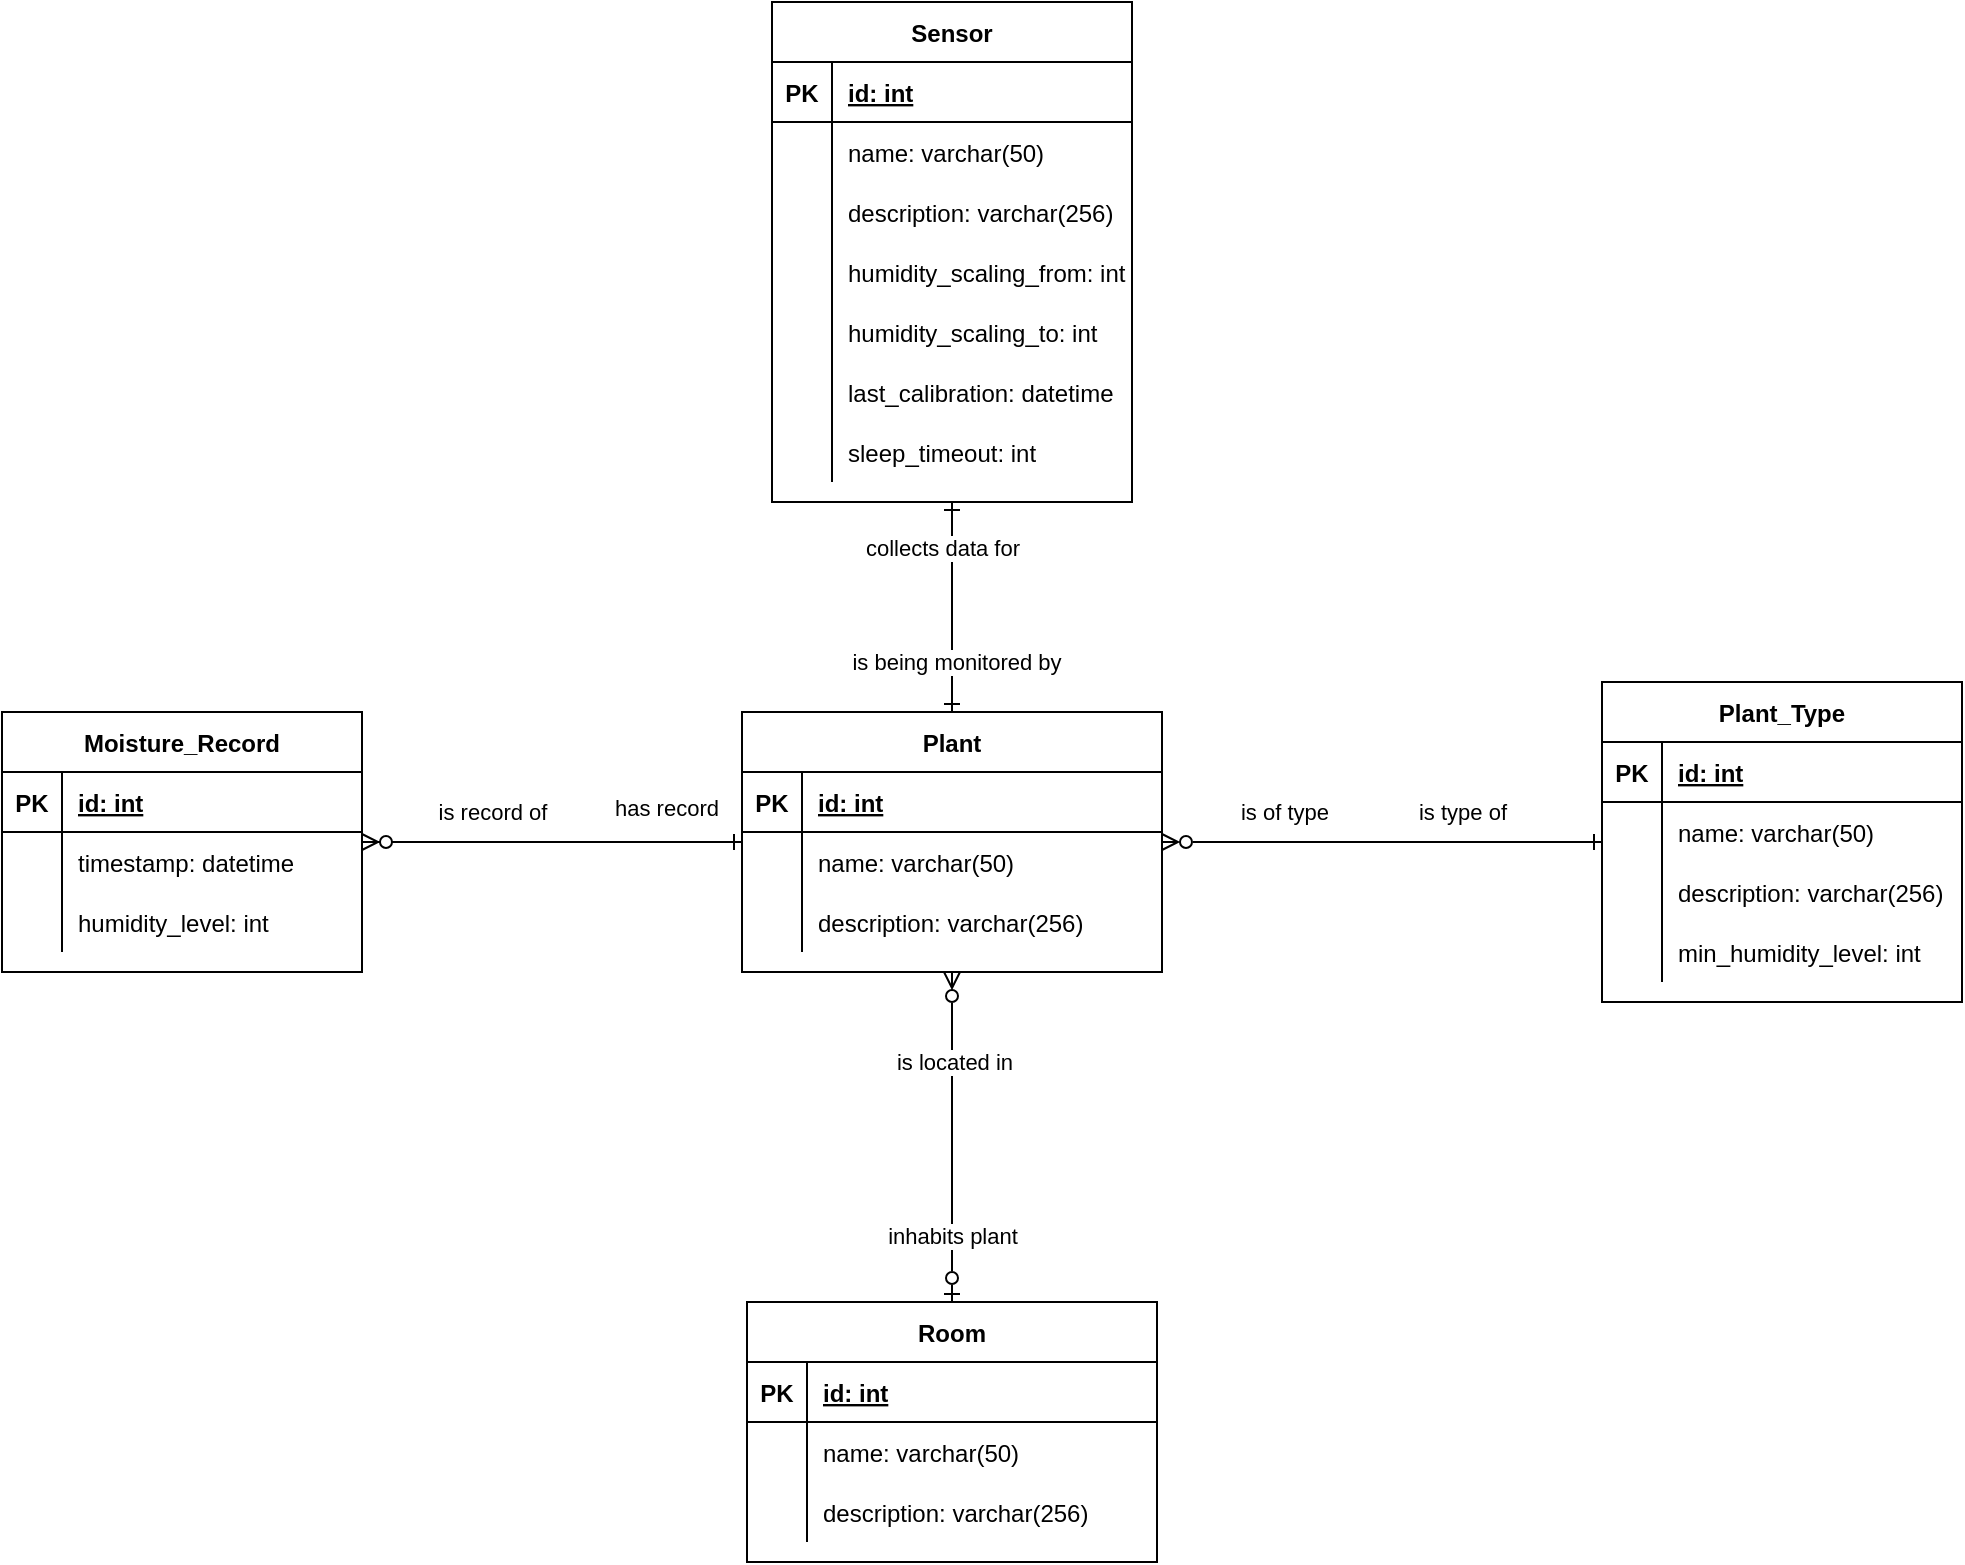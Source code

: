 <mxfile version="20.4.1" type="device"><diagram id="8JUjQ27UX3fHHEZGPux3" name="Page-1"><mxGraphModel dx="1960" dy="1634" grid="1" gridSize="10" guides="1" tooltips="1" connect="1" arrows="1" fold="1" page="1" pageScale="1" pageWidth="850" pageHeight="1100" math="0" shadow="0"><root><mxCell id="0"/><mxCell id="1" parent="0"/><mxCell id="e16K0OR7QeVZCTqCCPqw-104" value="" style="endArrow=ERzeroToMany;html=1;rounded=0;startArrow=ERzeroToOne;startFill=0;endFill=0;" parent="1" target="e16K0OR7QeVZCTqCCPqw-46" edge="1"><mxGeometry width="50" height="50" relative="1" as="geometry"><mxPoint x="-195" y="410" as="sourcePoint"/><mxPoint x="-60" y="280" as="targetPoint"/></mxGeometry></mxCell><mxCell id="e16K0OR7QeVZCTqCCPqw-105" value="inhabits plant" style="edgeLabel;html=1;align=center;verticalAlign=middle;resizable=0;points=[];" parent="e16K0OR7QeVZCTqCCPqw-104" vertex="1" connectable="0"><mxGeometry x="-0.603" relative="1" as="geometry"><mxPoint as="offset"/></mxGeometry></mxCell><mxCell id="KPzwg7a5obErmXwJ9hLE-4" value="is located in" style="edgeLabel;html=1;align=center;verticalAlign=middle;resizable=0;points=[];" parent="e16K0OR7QeVZCTqCCPqw-104" vertex="1" connectable="0"><mxGeometry x="0.452" y="-1" relative="1" as="geometry"><mxPoint as="offset"/></mxGeometry></mxCell><mxCell id="e16K0OR7QeVZCTqCCPqw-1" value="Plant_Type" style="shape=table;startSize=30;container=1;collapsible=1;childLayout=tableLayout;fixedRows=1;rowLines=0;fontStyle=1;align=center;resizeLast=1;" parent="1" vertex="1"><mxGeometry x="130" y="100" width="180" height="160" as="geometry"/></mxCell><mxCell id="e16K0OR7QeVZCTqCCPqw-2" value="" style="shape=tableRow;horizontal=0;startSize=0;swimlaneHead=0;swimlaneBody=0;fillColor=none;collapsible=0;dropTarget=0;points=[[0,0.5],[1,0.5]];portConstraint=eastwest;top=0;left=0;right=0;bottom=1;" parent="e16K0OR7QeVZCTqCCPqw-1" vertex="1"><mxGeometry y="30" width="180" height="30" as="geometry"/></mxCell><mxCell id="e16K0OR7QeVZCTqCCPqw-3" value="PK" style="shape=partialRectangle;connectable=0;fillColor=none;top=0;left=0;bottom=0;right=0;fontStyle=1;overflow=hidden;" parent="e16K0OR7QeVZCTqCCPqw-2" vertex="1"><mxGeometry width="30" height="30" as="geometry"><mxRectangle width="30" height="30" as="alternateBounds"/></mxGeometry></mxCell><mxCell id="e16K0OR7QeVZCTqCCPqw-4" value="id: int" style="shape=partialRectangle;connectable=0;fillColor=none;top=0;left=0;bottom=0;right=0;align=left;spacingLeft=6;fontStyle=5;overflow=hidden;" parent="e16K0OR7QeVZCTqCCPqw-2" vertex="1"><mxGeometry x="30" width="150" height="30" as="geometry"><mxRectangle width="150" height="30" as="alternateBounds"/></mxGeometry></mxCell><mxCell id="e16K0OR7QeVZCTqCCPqw-5" value="" style="shape=tableRow;horizontal=0;startSize=0;swimlaneHead=0;swimlaneBody=0;fillColor=none;collapsible=0;dropTarget=0;points=[[0,0.5],[1,0.5]];portConstraint=eastwest;top=0;left=0;right=0;bottom=0;" parent="e16K0OR7QeVZCTqCCPqw-1" vertex="1"><mxGeometry y="60" width="180" height="30" as="geometry"/></mxCell><mxCell id="e16K0OR7QeVZCTqCCPqw-6" value="" style="shape=partialRectangle;connectable=0;fillColor=none;top=0;left=0;bottom=0;right=0;editable=1;overflow=hidden;" parent="e16K0OR7QeVZCTqCCPqw-5" vertex="1"><mxGeometry width="30" height="30" as="geometry"><mxRectangle width="30" height="30" as="alternateBounds"/></mxGeometry></mxCell><mxCell id="e16K0OR7QeVZCTqCCPqw-7" value="name: varchar(50)" style="shape=partialRectangle;connectable=0;fillColor=none;top=0;left=0;bottom=0;right=0;align=left;spacingLeft=6;overflow=hidden;" parent="e16K0OR7QeVZCTqCCPqw-5" vertex="1"><mxGeometry x="30" width="150" height="30" as="geometry"><mxRectangle width="150" height="30" as="alternateBounds"/></mxGeometry></mxCell><mxCell id="e16K0OR7QeVZCTqCCPqw-8" value="" style="shape=tableRow;horizontal=0;startSize=0;swimlaneHead=0;swimlaneBody=0;fillColor=none;collapsible=0;dropTarget=0;points=[[0,0.5],[1,0.5]];portConstraint=eastwest;top=0;left=0;right=0;bottom=0;" parent="e16K0OR7QeVZCTqCCPqw-1" vertex="1"><mxGeometry y="90" width="180" height="30" as="geometry"/></mxCell><mxCell id="e16K0OR7QeVZCTqCCPqw-9" value="" style="shape=partialRectangle;connectable=0;fillColor=none;top=0;left=0;bottom=0;right=0;editable=1;overflow=hidden;" parent="e16K0OR7QeVZCTqCCPqw-8" vertex="1"><mxGeometry width="30" height="30" as="geometry"><mxRectangle width="30" height="30" as="alternateBounds"/></mxGeometry></mxCell><mxCell id="e16K0OR7QeVZCTqCCPqw-10" value="description: varchar(256)" style="shape=partialRectangle;connectable=0;fillColor=none;top=0;left=0;bottom=0;right=0;align=left;spacingLeft=6;overflow=hidden;" parent="e16K0OR7QeVZCTqCCPqw-8" vertex="1"><mxGeometry x="30" width="150" height="30" as="geometry"><mxRectangle width="150" height="30" as="alternateBounds"/></mxGeometry></mxCell><mxCell id="e16K0OR7QeVZCTqCCPqw-11" value="" style="shape=tableRow;horizontal=0;startSize=0;swimlaneHead=0;swimlaneBody=0;fillColor=none;collapsible=0;dropTarget=0;points=[[0,0.5],[1,0.5]];portConstraint=eastwest;top=0;left=0;right=0;bottom=0;" parent="e16K0OR7QeVZCTqCCPqw-1" vertex="1"><mxGeometry y="120" width="180" height="30" as="geometry"/></mxCell><mxCell id="e16K0OR7QeVZCTqCCPqw-12" value="" style="shape=partialRectangle;connectable=0;fillColor=none;top=0;left=0;bottom=0;right=0;editable=1;overflow=hidden;" parent="e16K0OR7QeVZCTqCCPqw-11" vertex="1"><mxGeometry width="30" height="30" as="geometry"><mxRectangle width="30" height="30" as="alternateBounds"/></mxGeometry></mxCell><mxCell id="e16K0OR7QeVZCTqCCPqw-13" value="min_humidity_level: int" style="shape=partialRectangle;connectable=0;fillColor=none;top=0;left=0;bottom=0;right=0;align=left;spacingLeft=6;overflow=hidden;" parent="e16K0OR7QeVZCTqCCPqw-11" vertex="1"><mxGeometry x="30" width="150" height="30" as="geometry"><mxRectangle width="150" height="30" as="alternateBounds"/></mxGeometry></mxCell><mxCell id="e16K0OR7QeVZCTqCCPqw-30" value="Sensor" style="shape=table;startSize=30;container=1;collapsible=1;childLayout=tableLayout;fixedRows=1;rowLines=0;fontStyle=1;align=center;resizeLast=1;" parent="1" vertex="1"><mxGeometry x="-285" y="-240" width="180" height="250" as="geometry"/></mxCell><mxCell id="e16K0OR7QeVZCTqCCPqw-31" value="" style="shape=tableRow;horizontal=0;startSize=0;swimlaneHead=0;swimlaneBody=0;fillColor=none;collapsible=0;dropTarget=0;points=[[0,0.5],[1,0.5]];portConstraint=eastwest;top=0;left=0;right=0;bottom=1;" parent="e16K0OR7QeVZCTqCCPqw-30" vertex="1"><mxGeometry y="30" width="180" height="30" as="geometry"/></mxCell><mxCell id="e16K0OR7QeVZCTqCCPqw-32" value="PK" style="shape=partialRectangle;connectable=0;fillColor=none;top=0;left=0;bottom=0;right=0;fontStyle=1;overflow=hidden;" parent="e16K0OR7QeVZCTqCCPqw-31" vertex="1"><mxGeometry width="30" height="30" as="geometry"><mxRectangle width="30" height="30" as="alternateBounds"/></mxGeometry></mxCell><mxCell id="e16K0OR7QeVZCTqCCPqw-33" value="id: int" style="shape=partialRectangle;connectable=0;fillColor=none;top=0;left=0;bottom=0;right=0;align=left;spacingLeft=6;fontStyle=5;overflow=hidden;" parent="e16K0OR7QeVZCTqCCPqw-31" vertex="1"><mxGeometry x="30" width="150" height="30" as="geometry"><mxRectangle width="150" height="30" as="alternateBounds"/></mxGeometry></mxCell><mxCell id="e16K0OR7QeVZCTqCCPqw-34" value="" style="shape=tableRow;horizontal=0;startSize=0;swimlaneHead=0;swimlaneBody=0;fillColor=none;collapsible=0;dropTarget=0;points=[[0,0.5],[1,0.5]];portConstraint=eastwest;top=0;left=0;right=0;bottom=0;" parent="e16K0OR7QeVZCTqCCPqw-30" vertex="1"><mxGeometry y="60" width="180" height="30" as="geometry"/></mxCell><mxCell id="e16K0OR7QeVZCTqCCPqw-35" value="" style="shape=partialRectangle;connectable=0;fillColor=none;top=0;left=0;bottom=0;right=0;editable=1;overflow=hidden;" parent="e16K0OR7QeVZCTqCCPqw-34" vertex="1"><mxGeometry width="30" height="30" as="geometry"><mxRectangle width="30" height="30" as="alternateBounds"/></mxGeometry></mxCell><mxCell id="e16K0OR7QeVZCTqCCPqw-36" value="name: varchar(50)" style="shape=partialRectangle;connectable=0;fillColor=none;top=0;left=0;bottom=0;right=0;align=left;spacingLeft=6;overflow=hidden;" parent="e16K0OR7QeVZCTqCCPqw-34" vertex="1"><mxGeometry x="30" width="150" height="30" as="geometry"><mxRectangle width="150" height="30" as="alternateBounds"/></mxGeometry></mxCell><mxCell id="e16K0OR7QeVZCTqCCPqw-37" value="" style="shape=tableRow;horizontal=0;startSize=0;swimlaneHead=0;swimlaneBody=0;fillColor=none;collapsible=0;dropTarget=0;points=[[0,0.5],[1,0.5]];portConstraint=eastwest;top=0;left=0;right=0;bottom=0;" parent="e16K0OR7QeVZCTqCCPqw-30" vertex="1"><mxGeometry y="90" width="180" height="30" as="geometry"/></mxCell><mxCell id="e16K0OR7QeVZCTqCCPqw-38" value="" style="shape=partialRectangle;connectable=0;fillColor=none;top=0;left=0;bottom=0;right=0;editable=1;overflow=hidden;" parent="e16K0OR7QeVZCTqCCPqw-37" vertex="1"><mxGeometry width="30" height="30" as="geometry"><mxRectangle width="30" height="30" as="alternateBounds"/></mxGeometry></mxCell><mxCell id="e16K0OR7QeVZCTqCCPqw-39" value="description: varchar(256)" style="shape=partialRectangle;connectable=0;fillColor=none;top=0;left=0;bottom=0;right=0;align=left;spacingLeft=6;overflow=hidden;" parent="e16K0OR7QeVZCTqCCPqw-37" vertex="1"><mxGeometry x="30" width="150" height="30" as="geometry"><mxRectangle width="150" height="30" as="alternateBounds"/></mxGeometry></mxCell><mxCell id="e16K0OR7QeVZCTqCCPqw-40" value="" style="shape=tableRow;horizontal=0;startSize=0;swimlaneHead=0;swimlaneBody=0;fillColor=none;collapsible=0;dropTarget=0;points=[[0,0.5],[1,0.5]];portConstraint=eastwest;top=0;left=0;right=0;bottom=0;" parent="e16K0OR7QeVZCTqCCPqw-30" vertex="1"><mxGeometry y="120" width="180" height="30" as="geometry"/></mxCell><mxCell id="e16K0OR7QeVZCTqCCPqw-41" value="" style="shape=partialRectangle;connectable=0;fillColor=none;top=0;left=0;bottom=0;right=0;editable=1;overflow=hidden;" parent="e16K0OR7QeVZCTqCCPqw-40" vertex="1"><mxGeometry width="30" height="30" as="geometry"><mxRectangle width="30" height="30" as="alternateBounds"/></mxGeometry></mxCell><mxCell id="e16K0OR7QeVZCTqCCPqw-42" value="humidity_scaling_from: int" style="shape=partialRectangle;connectable=0;fillColor=none;top=0;left=0;bottom=0;right=0;align=left;spacingLeft=6;overflow=hidden;" parent="e16K0OR7QeVZCTqCCPqw-40" vertex="1"><mxGeometry x="30" width="150" height="30" as="geometry"><mxRectangle width="150" height="30" as="alternateBounds"/></mxGeometry></mxCell><mxCell id="KPzwg7a5obErmXwJ9hLE-1" value="" style="shape=tableRow;horizontal=0;startSize=0;swimlaneHead=0;swimlaneBody=0;fillColor=none;collapsible=0;dropTarget=0;points=[[0,0.5],[1,0.5]];portConstraint=eastwest;top=0;left=0;right=0;bottom=0;" parent="e16K0OR7QeVZCTqCCPqw-30" vertex="1"><mxGeometry y="150" width="180" height="30" as="geometry"/></mxCell><mxCell id="KPzwg7a5obErmXwJ9hLE-2" value="" style="shape=partialRectangle;connectable=0;fillColor=none;top=0;left=0;bottom=0;right=0;editable=1;overflow=hidden;" parent="KPzwg7a5obErmXwJ9hLE-1" vertex="1"><mxGeometry width="30" height="30" as="geometry"><mxRectangle width="30" height="30" as="alternateBounds"/></mxGeometry></mxCell><mxCell id="KPzwg7a5obErmXwJ9hLE-3" value="humidity_scaling_to: int" style="shape=partialRectangle;connectable=0;fillColor=none;top=0;left=0;bottom=0;right=0;align=left;spacingLeft=6;overflow=hidden;" parent="KPzwg7a5obErmXwJ9hLE-1" vertex="1"><mxGeometry x="30" width="150" height="30" as="geometry"><mxRectangle width="150" height="30" as="alternateBounds"/></mxGeometry></mxCell><mxCell id="e16K0OR7QeVZCTqCCPqw-43" value="" style="shape=tableRow;horizontal=0;startSize=0;swimlaneHead=0;swimlaneBody=0;fillColor=none;collapsible=0;dropTarget=0;points=[[0,0.5],[1,0.5]];portConstraint=eastwest;top=0;left=0;right=0;bottom=0;" parent="e16K0OR7QeVZCTqCCPqw-30" vertex="1"><mxGeometry y="180" width="180" height="30" as="geometry"/></mxCell><mxCell id="e16K0OR7QeVZCTqCCPqw-44" value="" style="shape=partialRectangle;connectable=0;fillColor=none;top=0;left=0;bottom=0;right=0;editable=1;overflow=hidden;" parent="e16K0OR7QeVZCTqCCPqw-43" vertex="1"><mxGeometry width="30" height="30" as="geometry"><mxRectangle width="30" height="30" as="alternateBounds"/></mxGeometry></mxCell><mxCell id="e16K0OR7QeVZCTqCCPqw-45" value="last_calibration: datetime" style="shape=partialRectangle;connectable=0;fillColor=none;top=0;left=0;bottom=0;right=0;align=left;spacingLeft=6;overflow=hidden;" parent="e16K0OR7QeVZCTqCCPqw-43" vertex="1"><mxGeometry x="30" width="150" height="30" as="geometry"><mxRectangle width="150" height="30" as="alternateBounds"/></mxGeometry></mxCell><mxCell id="e16K0OR7QeVZCTqCCPqw-107" value="" style="shape=tableRow;horizontal=0;startSize=0;swimlaneHead=0;swimlaneBody=0;fillColor=none;collapsible=0;dropTarget=0;points=[[0,0.5],[1,0.5]];portConstraint=eastwest;top=0;left=0;right=0;bottom=0;" parent="e16K0OR7QeVZCTqCCPqw-30" vertex="1"><mxGeometry y="210" width="180" height="30" as="geometry"/></mxCell><mxCell id="e16K0OR7QeVZCTqCCPqw-108" value="" style="shape=partialRectangle;connectable=0;fillColor=none;top=0;left=0;bottom=0;right=0;editable=1;overflow=hidden;" parent="e16K0OR7QeVZCTqCCPqw-107" vertex="1"><mxGeometry width="30" height="30" as="geometry"><mxRectangle width="30" height="30" as="alternateBounds"/></mxGeometry></mxCell><mxCell id="e16K0OR7QeVZCTqCCPqw-109" value="sleep_timeout: int" style="shape=partialRectangle;connectable=0;fillColor=none;top=0;left=0;bottom=0;right=0;align=left;spacingLeft=6;overflow=hidden;" parent="e16K0OR7QeVZCTqCCPqw-107" vertex="1"><mxGeometry x="30" width="150" height="30" as="geometry"><mxRectangle width="150" height="30" as="alternateBounds"/></mxGeometry></mxCell><mxCell id="e16K0OR7QeVZCTqCCPqw-46" value="Plant" style="shape=table;startSize=30;container=1;collapsible=1;childLayout=tableLayout;fixedRows=1;rowLines=0;fontStyle=1;align=center;resizeLast=1;" parent="1" vertex="1"><mxGeometry x="-300" y="115" width="210" height="130" as="geometry"/></mxCell><mxCell id="e16K0OR7QeVZCTqCCPqw-47" value="" style="shape=tableRow;horizontal=0;startSize=0;swimlaneHead=0;swimlaneBody=0;fillColor=none;collapsible=0;dropTarget=0;points=[[0,0.5],[1,0.5]];portConstraint=eastwest;top=0;left=0;right=0;bottom=1;" parent="e16K0OR7QeVZCTqCCPqw-46" vertex="1"><mxGeometry y="30" width="210" height="30" as="geometry"/></mxCell><mxCell id="e16K0OR7QeVZCTqCCPqw-48" value="PK" style="shape=partialRectangle;connectable=0;fillColor=none;top=0;left=0;bottom=0;right=0;fontStyle=1;overflow=hidden;" parent="e16K0OR7QeVZCTqCCPqw-47" vertex="1"><mxGeometry width="30" height="30" as="geometry"><mxRectangle width="30" height="30" as="alternateBounds"/></mxGeometry></mxCell><mxCell id="e16K0OR7QeVZCTqCCPqw-49" value="id: int" style="shape=partialRectangle;connectable=0;fillColor=none;top=0;left=0;bottom=0;right=0;align=left;spacingLeft=6;fontStyle=5;overflow=hidden;" parent="e16K0OR7QeVZCTqCCPqw-47" vertex="1"><mxGeometry x="30" width="180" height="30" as="geometry"><mxRectangle width="180" height="30" as="alternateBounds"/></mxGeometry></mxCell><mxCell id="e16K0OR7QeVZCTqCCPqw-50" value="" style="shape=tableRow;horizontal=0;startSize=0;swimlaneHead=0;swimlaneBody=0;fillColor=none;collapsible=0;dropTarget=0;points=[[0,0.5],[1,0.5]];portConstraint=eastwest;top=0;left=0;right=0;bottom=0;" parent="e16K0OR7QeVZCTqCCPqw-46" vertex="1"><mxGeometry y="60" width="210" height="30" as="geometry"/></mxCell><mxCell id="e16K0OR7QeVZCTqCCPqw-51" value="" style="shape=partialRectangle;connectable=0;fillColor=none;top=0;left=0;bottom=0;right=0;editable=1;overflow=hidden;" parent="e16K0OR7QeVZCTqCCPqw-50" vertex="1"><mxGeometry width="30" height="30" as="geometry"><mxRectangle width="30" height="30" as="alternateBounds"/></mxGeometry></mxCell><mxCell id="e16K0OR7QeVZCTqCCPqw-52" value="name: varchar(50)" style="shape=partialRectangle;connectable=0;fillColor=none;top=0;left=0;bottom=0;right=0;align=left;spacingLeft=6;overflow=hidden;" parent="e16K0OR7QeVZCTqCCPqw-50" vertex="1"><mxGeometry x="30" width="180" height="30" as="geometry"><mxRectangle width="180" height="30" as="alternateBounds"/></mxGeometry></mxCell><mxCell id="e16K0OR7QeVZCTqCCPqw-53" value="" style="shape=tableRow;horizontal=0;startSize=0;swimlaneHead=0;swimlaneBody=0;fillColor=none;collapsible=0;dropTarget=0;points=[[0,0.5],[1,0.5]];portConstraint=eastwest;top=0;left=0;right=0;bottom=0;" parent="e16K0OR7QeVZCTqCCPqw-46" vertex="1"><mxGeometry y="90" width="210" height="30" as="geometry"/></mxCell><mxCell id="e16K0OR7QeVZCTqCCPqw-54" value="" style="shape=partialRectangle;connectable=0;fillColor=none;top=0;left=0;bottom=0;right=0;editable=1;overflow=hidden;" parent="e16K0OR7QeVZCTqCCPqw-53" vertex="1"><mxGeometry width="30" height="30" as="geometry"><mxRectangle width="30" height="30" as="alternateBounds"/></mxGeometry></mxCell><mxCell id="e16K0OR7QeVZCTqCCPqw-55" value="description: varchar(256)" style="shape=partialRectangle;connectable=0;fillColor=none;top=0;left=0;bottom=0;right=0;align=left;spacingLeft=6;overflow=hidden;" parent="e16K0OR7QeVZCTqCCPqw-53" vertex="1"><mxGeometry x="30" width="180" height="30" as="geometry"><mxRectangle width="180" height="30" as="alternateBounds"/></mxGeometry></mxCell><mxCell id="e16K0OR7QeVZCTqCCPqw-78" value="" style="fontSize=12;html=1;endArrow=ERzeroToMany;endFill=1;rounded=0;startArrow=ERone;startFill=0;" parent="1" source="e16K0OR7QeVZCTqCCPqw-46" target="KPzwg7a5obErmXwJ9hLE-5" edge="1"><mxGeometry width="100" height="100" relative="1" as="geometry"><mxPoint x="190" y="80" as="sourcePoint"/><mxPoint x="290" y="-20" as="targetPoint"/></mxGeometry></mxCell><mxCell id="e16K0OR7QeVZCTqCCPqw-82" value="has record" style="edgeLabel;html=1;align=center;verticalAlign=middle;resizable=0;points=[];" parent="e16K0OR7QeVZCTqCCPqw-78" vertex="1" connectable="0"><mxGeometry x="-0.569" y="-1" relative="1" as="geometry"><mxPoint x="3" y="-16" as="offset"/></mxGeometry></mxCell><mxCell id="e16K0OR7QeVZCTqCCPqw-83" value="is record of" style="edgeLabel;html=1;align=center;verticalAlign=middle;resizable=0;points=[];" parent="e16K0OR7QeVZCTqCCPqw-78" vertex="1" connectable="0"><mxGeometry x="0.559" y="-3" relative="1" as="geometry"><mxPoint x="23" y="-12" as="offset"/></mxGeometry></mxCell><mxCell id="e16K0OR7QeVZCTqCCPqw-84" value="" style="edgeStyle=entityRelationEdgeStyle;fontSize=12;html=1;endArrow=ERone;endFill=1;rounded=0;startArrow=ERzeroToMany;startFill=0;" parent="1" source="e16K0OR7QeVZCTqCCPqw-46" target="e16K0OR7QeVZCTqCCPqw-1" edge="1"><mxGeometry width="100" height="100" relative="1" as="geometry"><mxPoint x="170" y="170" as="sourcePoint"/><mxPoint x="270" y="70" as="targetPoint"/></mxGeometry></mxCell><mxCell id="e16K0OR7QeVZCTqCCPqw-85" value="is of type" style="edgeLabel;html=1;align=center;verticalAlign=middle;resizable=0;points=[];" parent="e16K0OR7QeVZCTqCCPqw-84" vertex="1" connectable="0"><mxGeometry x="-0.583" y="2" relative="1" as="geometry"><mxPoint x="15" y="-13" as="offset"/></mxGeometry></mxCell><mxCell id="e16K0OR7QeVZCTqCCPqw-86" value="is type of" style="edgeLabel;html=1;align=center;verticalAlign=middle;resizable=0;points=[];" parent="e16K0OR7QeVZCTqCCPqw-84" vertex="1" connectable="0"><mxGeometry x="0.358" y="1" relative="1" as="geometry"><mxPoint y="-14" as="offset"/></mxGeometry></mxCell><mxCell id="e16K0OR7QeVZCTqCCPqw-88" value="" style="endArrow=ERone;html=1;rounded=0;startArrow=ERone;startFill=0;endFill=0;" parent="1" source="e16K0OR7QeVZCTqCCPqw-46" target="e16K0OR7QeVZCTqCCPqw-30" edge="1"><mxGeometry width="50" height="50" relative="1" as="geometry"><mxPoint x="-80" y="40" as="sourcePoint"/><mxPoint x="-30" y="-10" as="targetPoint"/><Array as="points"/></mxGeometry></mxCell><mxCell id="e16K0OR7QeVZCTqCCPqw-89" value="is being monitored by" style="edgeLabel;html=1;align=center;verticalAlign=middle;resizable=0;points=[];" parent="e16K0OR7QeVZCTqCCPqw-88" vertex="1" connectable="0"><mxGeometry x="-0.515" y="-2" relative="1" as="geometry"><mxPoint as="offset"/></mxGeometry></mxCell><mxCell id="e16K0OR7QeVZCTqCCPqw-90" value="collects data for" style="edgeLabel;html=1;align=center;verticalAlign=middle;resizable=0;points=[];" parent="e16K0OR7QeVZCTqCCPqw-88" vertex="1" connectable="0"><mxGeometry x="0.43" y="1" relative="1" as="geometry"><mxPoint x="-4" y="-7" as="offset"/></mxGeometry></mxCell><mxCell id="e16K0OR7QeVZCTqCCPqw-91" value="Room" style="shape=table;startSize=30;container=1;collapsible=1;childLayout=tableLayout;fixedRows=1;rowLines=0;fontStyle=1;align=center;resizeLast=1;" parent="1" vertex="1"><mxGeometry x="-297.5" y="410" width="205" height="130" as="geometry"/></mxCell><mxCell id="e16K0OR7QeVZCTqCCPqw-92" value="" style="shape=tableRow;horizontal=0;startSize=0;swimlaneHead=0;swimlaneBody=0;fillColor=none;collapsible=0;dropTarget=0;points=[[0,0.5],[1,0.5]];portConstraint=eastwest;top=0;left=0;right=0;bottom=1;" parent="e16K0OR7QeVZCTqCCPqw-91" vertex="1"><mxGeometry y="30" width="205" height="30" as="geometry"/></mxCell><mxCell id="e16K0OR7QeVZCTqCCPqw-93" value="PK" style="shape=partialRectangle;connectable=0;fillColor=none;top=0;left=0;bottom=0;right=0;fontStyle=1;overflow=hidden;" parent="e16K0OR7QeVZCTqCCPqw-92" vertex="1"><mxGeometry width="30" height="30" as="geometry"><mxRectangle width="30" height="30" as="alternateBounds"/></mxGeometry></mxCell><mxCell id="e16K0OR7QeVZCTqCCPqw-94" value="id: int" style="shape=partialRectangle;connectable=0;fillColor=none;top=0;left=0;bottom=0;right=0;align=left;spacingLeft=6;fontStyle=5;overflow=hidden;" parent="e16K0OR7QeVZCTqCCPqw-92" vertex="1"><mxGeometry x="30" width="175" height="30" as="geometry"><mxRectangle width="175" height="30" as="alternateBounds"/></mxGeometry></mxCell><mxCell id="e16K0OR7QeVZCTqCCPqw-95" value="" style="shape=tableRow;horizontal=0;startSize=0;swimlaneHead=0;swimlaneBody=0;fillColor=none;collapsible=0;dropTarget=0;points=[[0,0.5],[1,0.5]];portConstraint=eastwest;top=0;left=0;right=0;bottom=0;" parent="e16K0OR7QeVZCTqCCPqw-91" vertex="1"><mxGeometry y="60" width="205" height="30" as="geometry"/></mxCell><mxCell id="e16K0OR7QeVZCTqCCPqw-96" value="" style="shape=partialRectangle;connectable=0;fillColor=none;top=0;left=0;bottom=0;right=0;editable=1;overflow=hidden;" parent="e16K0OR7QeVZCTqCCPqw-95" vertex="1"><mxGeometry width="30" height="30" as="geometry"><mxRectangle width="30" height="30" as="alternateBounds"/></mxGeometry></mxCell><mxCell id="e16K0OR7QeVZCTqCCPqw-97" value="name: varchar(50)" style="shape=partialRectangle;connectable=0;fillColor=none;top=0;left=0;bottom=0;right=0;align=left;spacingLeft=6;overflow=hidden;" parent="e16K0OR7QeVZCTqCCPqw-95" vertex="1"><mxGeometry x="30" width="175" height="30" as="geometry"><mxRectangle width="175" height="30" as="alternateBounds"/></mxGeometry></mxCell><mxCell id="e16K0OR7QeVZCTqCCPqw-98" value="" style="shape=tableRow;horizontal=0;startSize=0;swimlaneHead=0;swimlaneBody=0;fillColor=none;collapsible=0;dropTarget=0;points=[[0,0.5],[1,0.5]];portConstraint=eastwest;top=0;left=0;right=0;bottom=0;" parent="e16K0OR7QeVZCTqCCPqw-91" vertex="1"><mxGeometry y="90" width="205" height="30" as="geometry"/></mxCell><mxCell id="e16K0OR7QeVZCTqCCPqw-99" value="" style="shape=partialRectangle;connectable=0;fillColor=none;top=0;left=0;bottom=0;right=0;editable=1;overflow=hidden;" parent="e16K0OR7QeVZCTqCCPqw-98" vertex="1"><mxGeometry width="30" height="30" as="geometry"><mxRectangle width="30" height="30" as="alternateBounds"/></mxGeometry></mxCell><mxCell id="e16K0OR7QeVZCTqCCPqw-100" value="description: varchar(256)" style="shape=partialRectangle;connectable=0;fillColor=none;top=0;left=0;bottom=0;right=0;align=left;spacingLeft=6;overflow=hidden;" parent="e16K0OR7QeVZCTqCCPqw-98" vertex="1"><mxGeometry x="30" width="175" height="30" as="geometry"><mxRectangle width="175" height="30" as="alternateBounds"/></mxGeometry></mxCell><mxCell id="KPzwg7a5obErmXwJ9hLE-5" value="Moisture_Record" style="shape=table;startSize=30;container=1;collapsible=1;childLayout=tableLayout;fixedRows=1;rowLines=0;fontStyle=1;align=center;resizeLast=1;" parent="1" vertex="1"><mxGeometry x="-670" y="115" width="180" height="130" as="geometry"/></mxCell><mxCell id="KPzwg7a5obErmXwJ9hLE-6" value="" style="shape=tableRow;horizontal=0;startSize=0;swimlaneHead=0;swimlaneBody=0;fillColor=none;collapsible=0;dropTarget=0;points=[[0,0.5],[1,0.5]];portConstraint=eastwest;top=0;left=0;right=0;bottom=1;" parent="KPzwg7a5obErmXwJ9hLE-5" vertex="1"><mxGeometry y="30" width="180" height="30" as="geometry"/></mxCell><mxCell id="KPzwg7a5obErmXwJ9hLE-7" value="PK" style="shape=partialRectangle;connectable=0;fillColor=none;top=0;left=0;bottom=0;right=0;fontStyle=1;overflow=hidden;" parent="KPzwg7a5obErmXwJ9hLE-6" vertex="1"><mxGeometry width="30" height="30" as="geometry"><mxRectangle width="30" height="30" as="alternateBounds"/></mxGeometry></mxCell><mxCell id="KPzwg7a5obErmXwJ9hLE-8" value="id: int" style="shape=partialRectangle;connectable=0;fillColor=none;top=0;left=0;bottom=0;right=0;align=left;spacingLeft=6;fontStyle=5;overflow=hidden;" parent="KPzwg7a5obErmXwJ9hLE-6" vertex="1"><mxGeometry x="30" width="150" height="30" as="geometry"><mxRectangle width="150" height="30" as="alternateBounds"/></mxGeometry></mxCell><mxCell id="KPzwg7a5obErmXwJ9hLE-9" value="" style="shape=tableRow;horizontal=0;startSize=0;swimlaneHead=0;swimlaneBody=0;fillColor=none;collapsible=0;dropTarget=0;points=[[0,0.5],[1,0.5]];portConstraint=eastwest;top=0;left=0;right=0;bottom=0;" parent="KPzwg7a5obErmXwJ9hLE-5" vertex="1"><mxGeometry y="60" width="180" height="30" as="geometry"/></mxCell><mxCell id="KPzwg7a5obErmXwJ9hLE-10" value="" style="shape=partialRectangle;connectable=0;fillColor=none;top=0;left=0;bottom=0;right=0;editable=1;overflow=hidden;" parent="KPzwg7a5obErmXwJ9hLE-9" vertex="1"><mxGeometry width="30" height="30" as="geometry"><mxRectangle width="30" height="30" as="alternateBounds"/></mxGeometry></mxCell><mxCell id="KPzwg7a5obErmXwJ9hLE-11" value="timestamp: datetime" style="shape=partialRectangle;connectable=0;fillColor=none;top=0;left=0;bottom=0;right=0;align=left;spacingLeft=6;overflow=hidden;" parent="KPzwg7a5obErmXwJ9hLE-9" vertex="1"><mxGeometry x="30" width="150" height="30" as="geometry"><mxRectangle width="150" height="30" as="alternateBounds"/></mxGeometry></mxCell><mxCell id="KPzwg7a5obErmXwJ9hLE-12" value="" style="shape=tableRow;horizontal=0;startSize=0;swimlaneHead=0;swimlaneBody=0;fillColor=none;collapsible=0;dropTarget=0;points=[[0,0.5],[1,0.5]];portConstraint=eastwest;top=0;left=0;right=0;bottom=0;" parent="KPzwg7a5obErmXwJ9hLE-5" vertex="1"><mxGeometry y="90" width="180" height="30" as="geometry"/></mxCell><mxCell id="KPzwg7a5obErmXwJ9hLE-13" value="" style="shape=partialRectangle;connectable=0;fillColor=none;top=0;left=0;bottom=0;right=0;editable=1;overflow=hidden;" parent="KPzwg7a5obErmXwJ9hLE-12" vertex="1"><mxGeometry width="30" height="30" as="geometry"><mxRectangle width="30" height="30" as="alternateBounds"/></mxGeometry></mxCell><mxCell id="KPzwg7a5obErmXwJ9hLE-14" value="humidity_level: int" style="shape=partialRectangle;connectable=0;fillColor=none;top=0;left=0;bottom=0;right=0;align=left;spacingLeft=6;overflow=hidden;" parent="KPzwg7a5obErmXwJ9hLE-12" vertex="1"><mxGeometry x="30" width="150" height="30" as="geometry"><mxRectangle width="150" height="30" as="alternateBounds"/></mxGeometry></mxCell></root></mxGraphModel></diagram></mxfile>